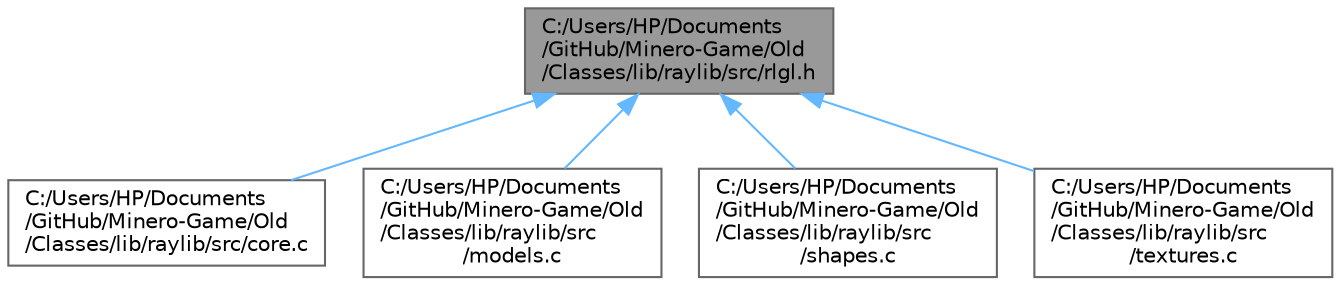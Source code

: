 digraph "C:/Users/HP/Documents/GitHub/Minero-Game/Old/Classes/lib/raylib/src/rlgl.h"
{
 // LATEX_PDF_SIZE
  bgcolor="transparent";
  edge [fontname=Helvetica,fontsize=10,labelfontname=Helvetica,labelfontsize=10];
  node [fontname=Helvetica,fontsize=10,shape=box,height=0.2,width=0.4];
  Node1 [id="Node000001",label="C:/Users/HP/Documents\l/GitHub/Minero-Game/Old\l/Classes/lib/raylib/src/rlgl.h",height=0.2,width=0.4,color="gray40", fillcolor="grey60", style="filled", fontcolor="black",tooltip=" "];
  Node1 -> Node2 [id="edge1_Node000001_Node000002",dir="back",color="steelblue1",style="solid",tooltip=" "];
  Node2 [id="Node000002",label="C:/Users/HP/Documents\l/GitHub/Minero-Game/Old\l/Classes/lib/raylib/src/core.c",height=0.2,width=0.4,color="grey40", fillcolor="white", style="filled",URL="$_old_2_classes_2lib_2raylib_2src_2core_8c.html",tooltip=" "];
  Node1 -> Node3 [id="edge2_Node000001_Node000003",dir="back",color="steelblue1",style="solid",tooltip=" "];
  Node3 [id="Node000003",label="C:/Users/HP/Documents\l/GitHub/Minero-Game/Old\l/Classes/lib/raylib/src\l/models.c",height=0.2,width=0.4,color="grey40", fillcolor="white", style="filled",URL="$_old_2_classes_2lib_2raylib_2src_2models_8c.html",tooltip=" "];
  Node1 -> Node4 [id="edge3_Node000001_Node000004",dir="back",color="steelblue1",style="solid",tooltip=" "];
  Node4 [id="Node000004",label="C:/Users/HP/Documents\l/GitHub/Minero-Game/Old\l/Classes/lib/raylib/src\l/shapes.c",height=0.2,width=0.4,color="grey40", fillcolor="white", style="filled",URL="$_old_2_classes_2lib_2raylib_2src_2shapes_8c.html",tooltip=" "];
  Node1 -> Node5 [id="edge4_Node000001_Node000005",dir="back",color="steelblue1",style="solid",tooltip=" "];
  Node5 [id="Node000005",label="C:/Users/HP/Documents\l/GitHub/Minero-Game/Old\l/Classes/lib/raylib/src\l/textures.c",height=0.2,width=0.4,color="grey40", fillcolor="white", style="filled",URL="$_old_2_classes_2lib_2raylib_2src_2textures_8c.html",tooltip=" "];
}

